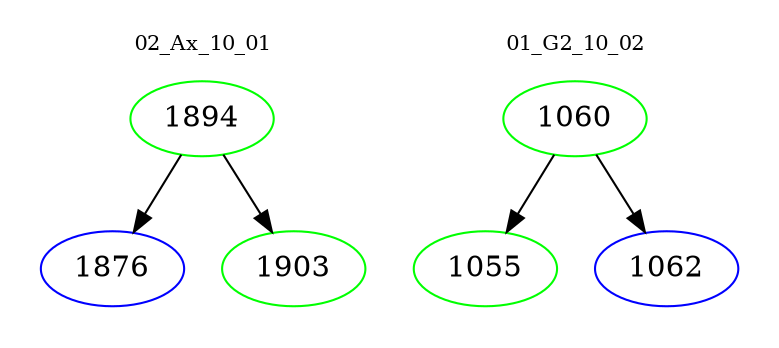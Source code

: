 digraph{
subgraph cluster_0 {
color = white
label = "02_Ax_10_01";
fontsize=10;
T0_1894 [label="1894", color="green"]
T0_1894 -> T0_1876 [color="black"]
T0_1876 [label="1876", color="blue"]
T0_1894 -> T0_1903 [color="black"]
T0_1903 [label="1903", color="green"]
}
subgraph cluster_1 {
color = white
label = "01_G2_10_02";
fontsize=10;
T1_1060 [label="1060", color="green"]
T1_1060 -> T1_1055 [color="black"]
T1_1055 [label="1055", color="green"]
T1_1060 -> T1_1062 [color="black"]
T1_1062 [label="1062", color="blue"]
}
}
